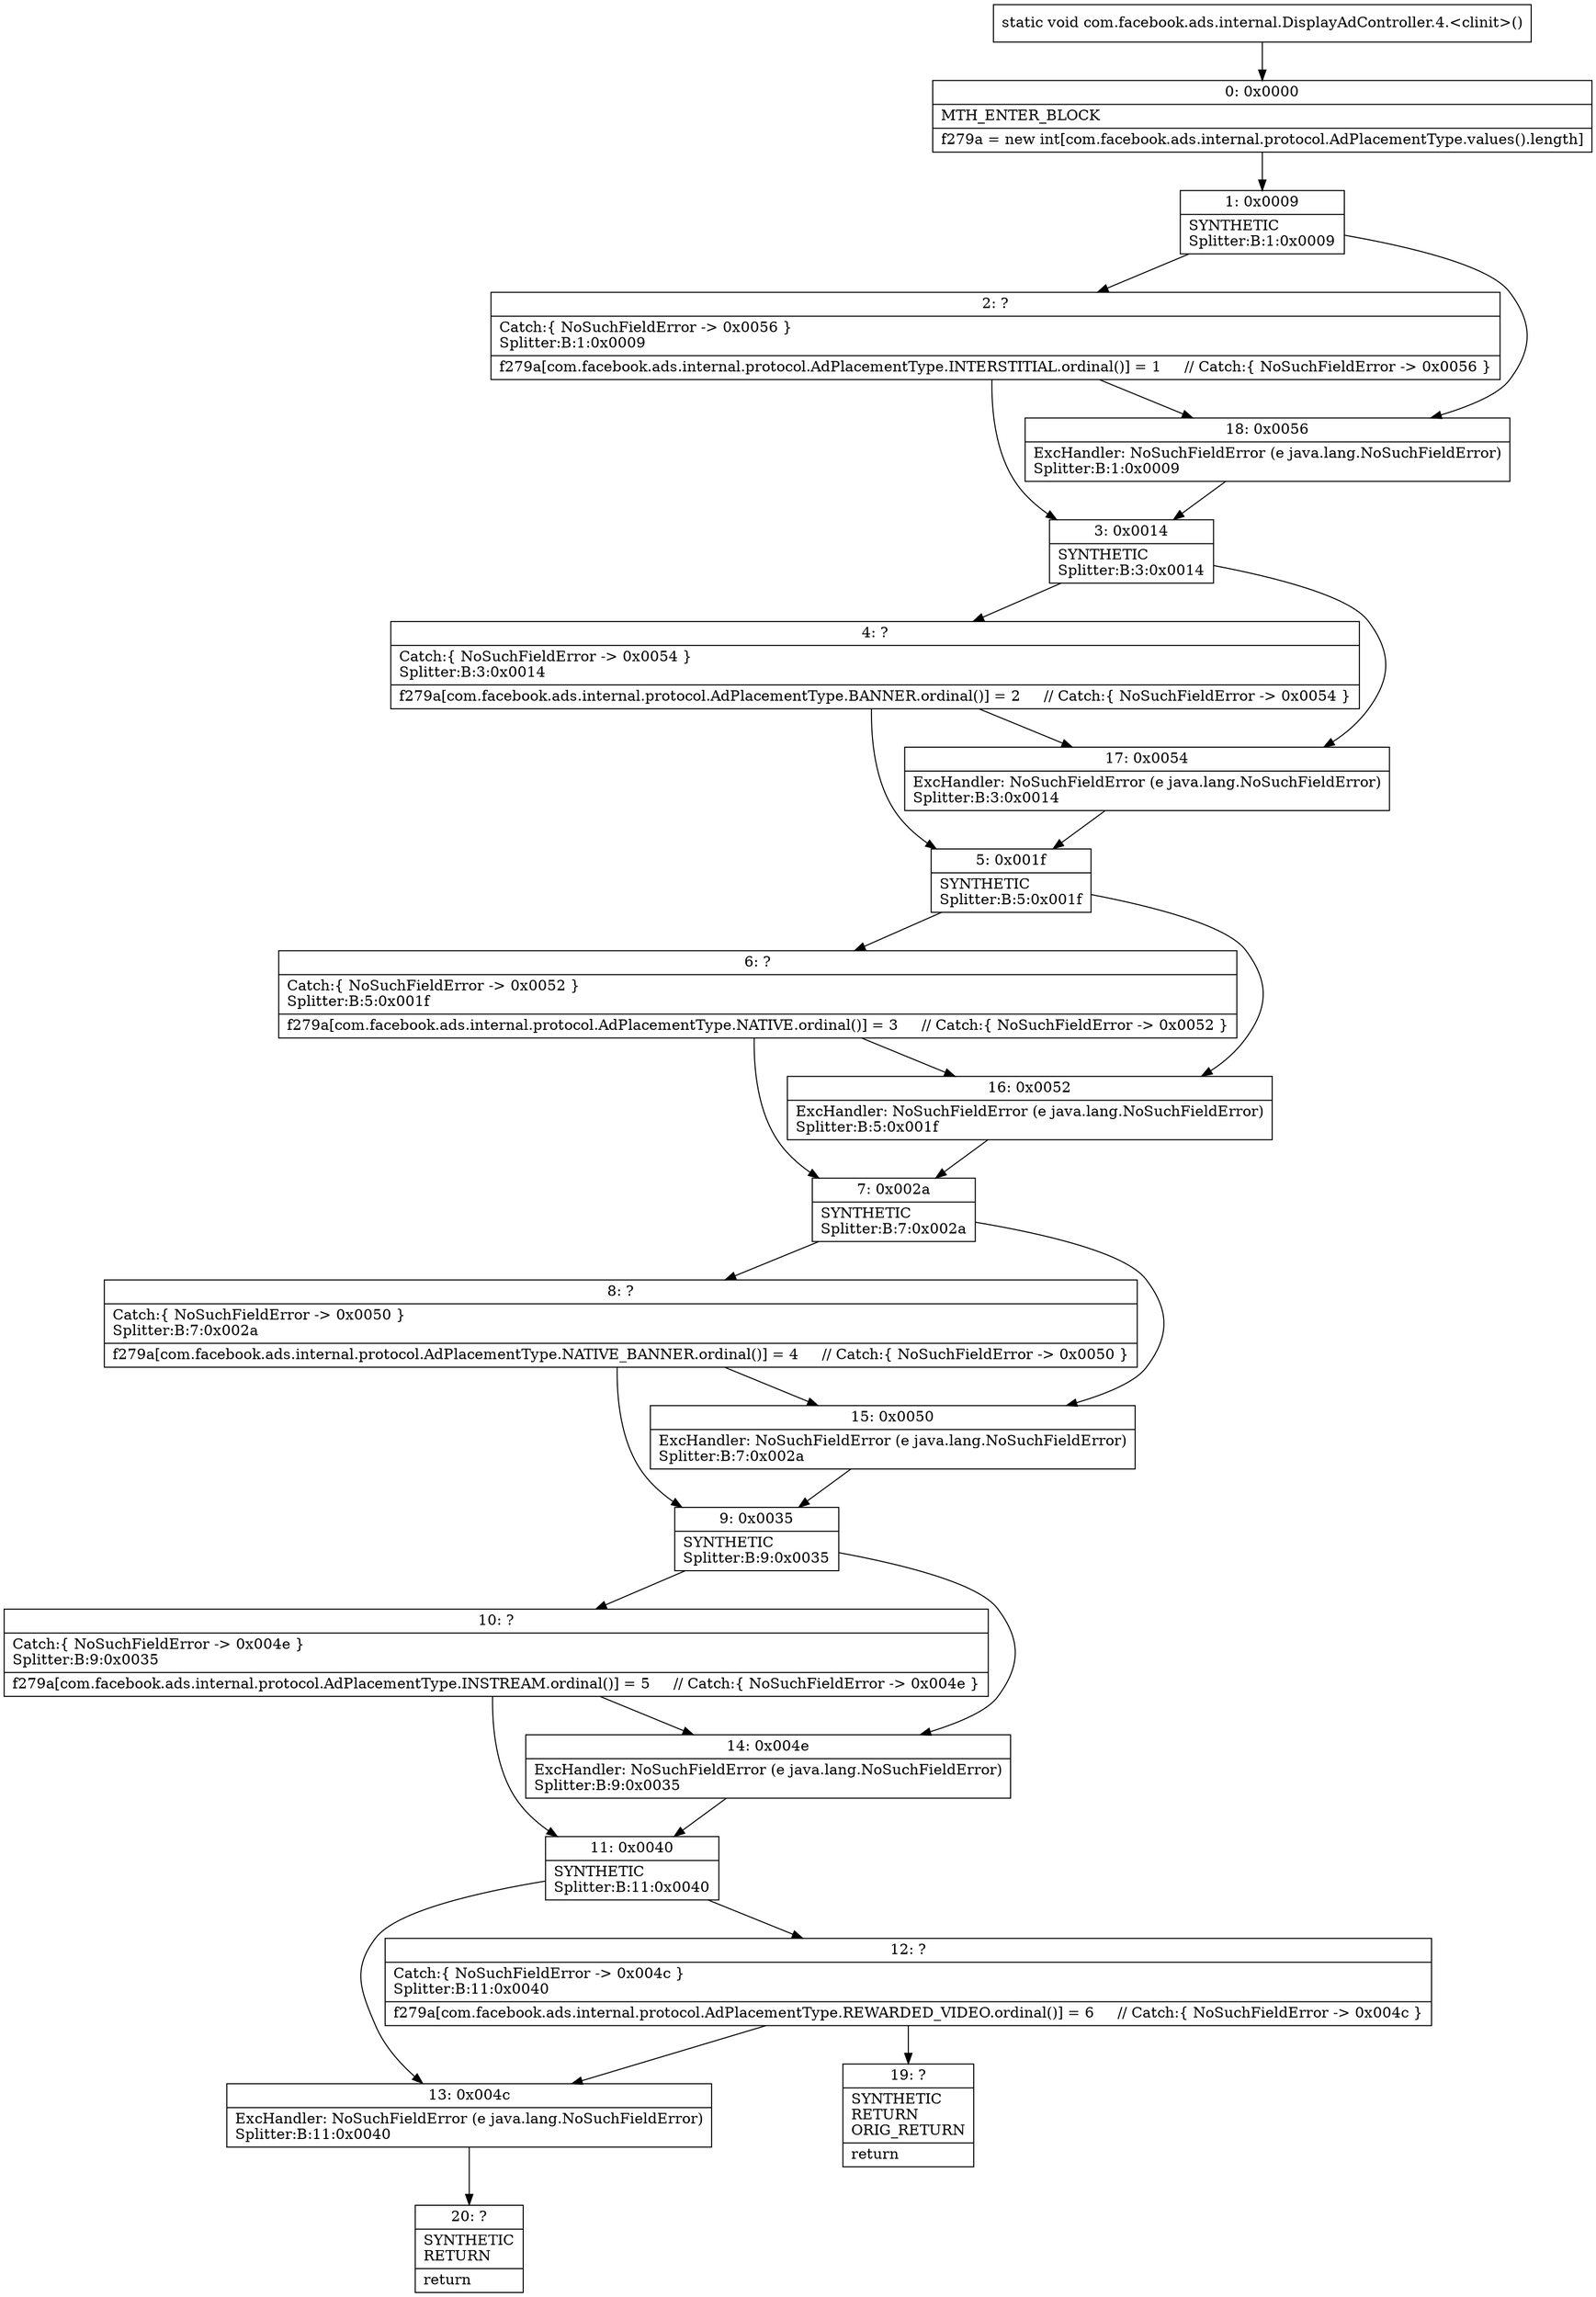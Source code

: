 digraph "CFG forcom.facebook.ads.internal.DisplayAdController.4.\<clinit\>()V" {
Node_0 [shape=record,label="{0\:\ 0x0000|MTH_ENTER_BLOCK\l|f279a = new int[com.facebook.ads.internal.protocol.AdPlacementType.values().length]\l}"];
Node_1 [shape=record,label="{1\:\ 0x0009|SYNTHETIC\lSplitter:B:1:0x0009\l}"];
Node_2 [shape=record,label="{2\:\ ?|Catch:\{ NoSuchFieldError \-\> 0x0056 \}\lSplitter:B:1:0x0009\l|f279a[com.facebook.ads.internal.protocol.AdPlacementType.INTERSTITIAL.ordinal()] = 1     \/\/ Catch:\{ NoSuchFieldError \-\> 0x0056 \}\l}"];
Node_3 [shape=record,label="{3\:\ 0x0014|SYNTHETIC\lSplitter:B:3:0x0014\l}"];
Node_4 [shape=record,label="{4\:\ ?|Catch:\{ NoSuchFieldError \-\> 0x0054 \}\lSplitter:B:3:0x0014\l|f279a[com.facebook.ads.internal.protocol.AdPlacementType.BANNER.ordinal()] = 2     \/\/ Catch:\{ NoSuchFieldError \-\> 0x0054 \}\l}"];
Node_5 [shape=record,label="{5\:\ 0x001f|SYNTHETIC\lSplitter:B:5:0x001f\l}"];
Node_6 [shape=record,label="{6\:\ ?|Catch:\{ NoSuchFieldError \-\> 0x0052 \}\lSplitter:B:5:0x001f\l|f279a[com.facebook.ads.internal.protocol.AdPlacementType.NATIVE.ordinal()] = 3     \/\/ Catch:\{ NoSuchFieldError \-\> 0x0052 \}\l}"];
Node_7 [shape=record,label="{7\:\ 0x002a|SYNTHETIC\lSplitter:B:7:0x002a\l}"];
Node_8 [shape=record,label="{8\:\ ?|Catch:\{ NoSuchFieldError \-\> 0x0050 \}\lSplitter:B:7:0x002a\l|f279a[com.facebook.ads.internal.protocol.AdPlacementType.NATIVE_BANNER.ordinal()] = 4     \/\/ Catch:\{ NoSuchFieldError \-\> 0x0050 \}\l}"];
Node_9 [shape=record,label="{9\:\ 0x0035|SYNTHETIC\lSplitter:B:9:0x0035\l}"];
Node_10 [shape=record,label="{10\:\ ?|Catch:\{ NoSuchFieldError \-\> 0x004e \}\lSplitter:B:9:0x0035\l|f279a[com.facebook.ads.internal.protocol.AdPlacementType.INSTREAM.ordinal()] = 5     \/\/ Catch:\{ NoSuchFieldError \-\> 0x004e \}\l}"];
Node_11 [shape=record,label="{11\:\ 0x0040|SYNTHETIC\lSplitter:B:11:0x0040\l}"];
Node_12 [shape=record,label="{12\:\ ?|Catch:\{ NoSuchFieldError \-\> 0x004c \}\lSplitter:B:11:0x0040\l|f279a[com.facebook.ads.internal.protocol.AdPlacementType.REWARDED_VIDEO.ordinal()] = 6     \/\/ Catch:\{ NoSuchFieldError \-\> 0x004c \}\l}"];
Node_13 [shape=record,label="{13\:\ 0x004c|ExcHandler: NoSuchFieldError (e java.lang.NoSuchFieldError)\lSplitter:B:11:0x0040\l}"];
Node_14 [shape=record,label="{14\:\ 0x004e|ExcHandler: NoSuchFieldError (e java.lang.NoSuchFieldError)\lSplitter:B:9:0x0035\l}"];
Node_15 [shape=record,label="{15\:\ 0x0050|ExcHandler: NoSuchFieldError (e java.lang.NoSuchFieldError)\lSplitter:B:7:0x002a\l}"];
Node_16 [shape=record,label="{16\:\ 0x0052|ExcHandler: NoSuchFieldError (e java.lang.NoSuchFieldError)\lSplitter:B:5:0x001f\l}"];
Node_17 [shape=record,label="{17\:\ 0x0054|ExcHandler: NoSuchFieldError (e java.lang.NoSuchFieldError)\lSplitter:B:3:0x0014\l}"];
Node_18 [shape=record,label="{18\:\ 0x0056|ExcHandler: NoSuchFieldError (e java.lang.NoSuchFieldError)\lSplitter:B:1:0x0009\l}"];
Node_19 [shape=record,label="{19\:\ ?|SYNTHETIC\lRETURN\lORIG_RETURN\l|return\l}"];
Node_20 [shape=record,label="{20\:\ ?|SYNTHETIC\lRETURN\l|return\l}"];
MethodNode[shape=record,label="{static void com.facebook.ads.internal.DisplayAdController.4.\<clinit\>() }"];
MethodNode -> Node_0;
Node_0 -> Node_1;
Node_1 -> Node_2;
Node_1 -> Node_18;
Node_2 -> Node_3;
Node_2 -> Node_18;
Node_3 -> Node_4;
Node_3 -> Node_17;
Node_4 -> Node_5;
Node_4 -> Node_17;
Node_5 -> Node_6;
Node_5 -> Node_16;
Node_6 -> Node_7;
Node_6 -> Node_16;
Node_7 -> Node_8;
Node_7 -> Node_15;
Node_8 -> Node_9;
Node_8 -> Node_15;
Node_9 -> Node_10;
Node_9 -> Node_14;
Node_10 -> Node_11;
Node_10 -> Node_14;
Node_11 -> Node_12;
Node_11 -> Node_13;
Node_12 -> Node_13;
Node_12 -> Node_19;
Node_13 -> Node_20;
Node_14 -> Node_11;
Node_15 -> Node_9;
Node_16 -> Node_7;
Node_17 -> Node_5;
Node_18 -> Node_3;
}

